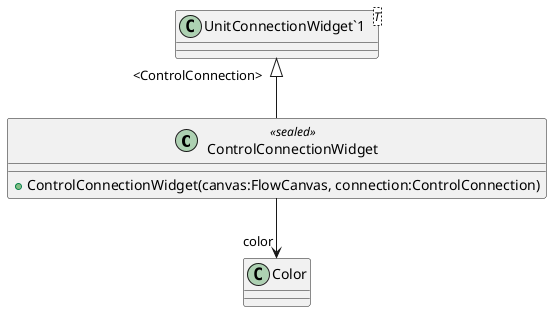 @startuml
class ControlConnectionWidget <<sealed>> {
    + ControlConnectionWidget(canvas:FlowCanvas, connection:ControlConnection)
}
class "UnitConnectionWidget`1"<T> {
}
"UnitConnectionWidget`1" "<ControlConnection>" <|-- ControlConnectionWidget
ControlConnectionWidget --> "color" Color
@enduml
